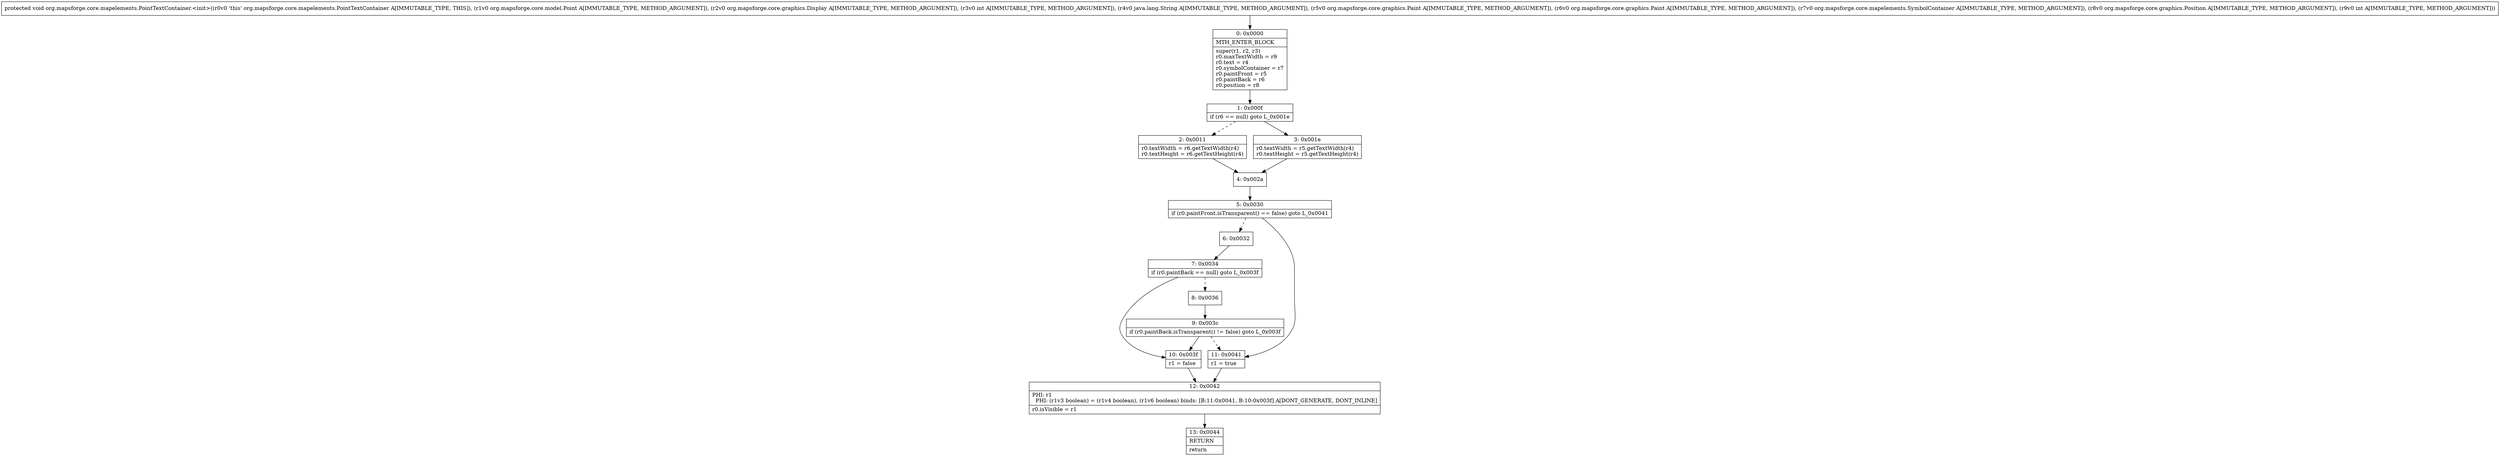 digraph "CFG fororg.mapsforge.core.mapelements.PointTextContainer.\<init\>(Lorg\/mapsforge\/core\/model\/Point;Lorg\/mapsforge\/core\/graphics\/Display;ILjava\/lang\/String;Lorg\/mapsforge\/core\/graphics\/Paint;Lorg\/mapsforge\/core\/graphics\/Paint;Lorg\/mapsforge\/core\/mapelements\/SymbolContainer;Lorg\/mapsforge\/core\/graphics\/Position;I)V" {
Node_0 [shape=record,label="{0\:\ 0x0000|MTH_ENTER_BLOCK\l|super(r1, r2, r3)\lr0.maxTextWidth = r9\lr0.text = r4\lr0.symbolContainer = r7\lr0.paintFront = r5\lr0.paintBack = r6\lr0.position = r8\l}"];
Node_1 [shape=record,label="{1\:\ 0x000f|if (r6 == null) goto L_0x001e\l}"];
Node_2 [shape=record,label="{2\:\ 0x0011|r0.textWidth = r6.getTextWidth(r4)\lr0.textHeight = r6.getTextHeight(r4)\l}"];
Node_3 [shape=record,label="{3\:\ 0x001e|r0.textWidth = r5.getTextWidth(r4)\lr0.textHeight = r5.getTextHeight(r4)\l}"];
Node_4 [shape=record,label="{4\:\ 0x002a}"];
Node_5 [shape=record,label="{5\:\ 0x0030|if (r0.paintFront.isTransparent() == false) goto L_0x0041\l}"];
Node_6 [shape=record,label="{6\:\ 0x0032}"];
Node_7 [shape=record,label="{7\:\ 0x0034|if (r0.paintBack == null) goto L_0x003f\l}"];
Node_8 [shape=record,label="{8\:\ 0x0036}"];
Node_9 [shape=record,label="{9\:\ 0x003c|if (r0.paintBack.isTransparent() != false) goto L_0x003f\l}"];
Node_10 [shape=record,label="{10\:\ 0x003f|r1 = false\l}"];
Node_11 [shape=record,label="{11\:\ 0x0041|r1 = true\l}"];
Node_12 [shape=record,label="{12\:\ 0x0042|PHI: r1 \l  PHI: (r1v3 boolean) = (r1v4 boolean), (r1v6 boolean) binds: [B:11:0x0041, B:10:0x003f] A[DONT_GENERATE, DONT_INLINE]\l|r0.isVisible = r1\l}"];
Node_13 [shape=record,label="{13\:\ 0x0044|RETURN\l|return\l}"];
MethodNode[shape=record,label="{protected void org.mapsforge.core.mapelements.PointTextContainer.\<init\>((r0v0 'this' org.mapsforge.core.mapelements.PointTextContainer A[IMMUTABLE_TYPE, THIS]), (r1v0 org.mapsforge.core.model.Point A[IMMUTABLE_TYPE, METHOD_ARGUMENT]), (r2v0 org.mapsforge.core.graphics.Display A[IMMUTABLE_TYPE, METHOD_ARGUMENT]), (r3v0 int A[IMMUTABLE_TYPE, METHOD_ARGUMENT]), (r4v0 java.lang.String A[IMMUTABLE_TYPE, METHOD_ARGUMENT]), (r5v0 org.mapsforge.core.graphics.Paint A[IMMUTABLE_TYPE, METHOD_ARGUMENT]), (r6v0 org.mapsforge.core.graphics.Paint A[IMMUTABLE_TYPE, METHOD_ARGUMENT]), (r7v0 org.mapsforge.core.mapelements.SymbolContainer A[IMMUTABLE_TYPE, METHOD_ARGUMENT]), (r8v0 org.mapsforge.core.graphics.Position A[IMMUTABLE_TYPE, METHOD_ARGUMENT]), (r9v0 int A[IMMUTABLE_TYPE, METHOD_ARGUMENT])) }"];
MethodNode -> Node_0;
Node_0 -> Node_1;
Node_1 -> Node_2[style=dashed];
Node_1 -> Node_3;
Node_2 -> Node_4;
Node_3 -> Node_4;
Node_4 -> Node_5;
Node_5 -> Node_6[style=dashed];
Node_5 -> Node_11;
Node_6 -> Node_7;
Node_7 -> Node_8[style=dashed];
Node_7 -> Node_10;
Node_8 -> Node_9;
Node_9 -> Node_10;
Node_9 -> Node_11[style=dashed];
Node_10 -> Node_12;
Node_11 -> Node_12;
Node_12 -> Node_13;
}

